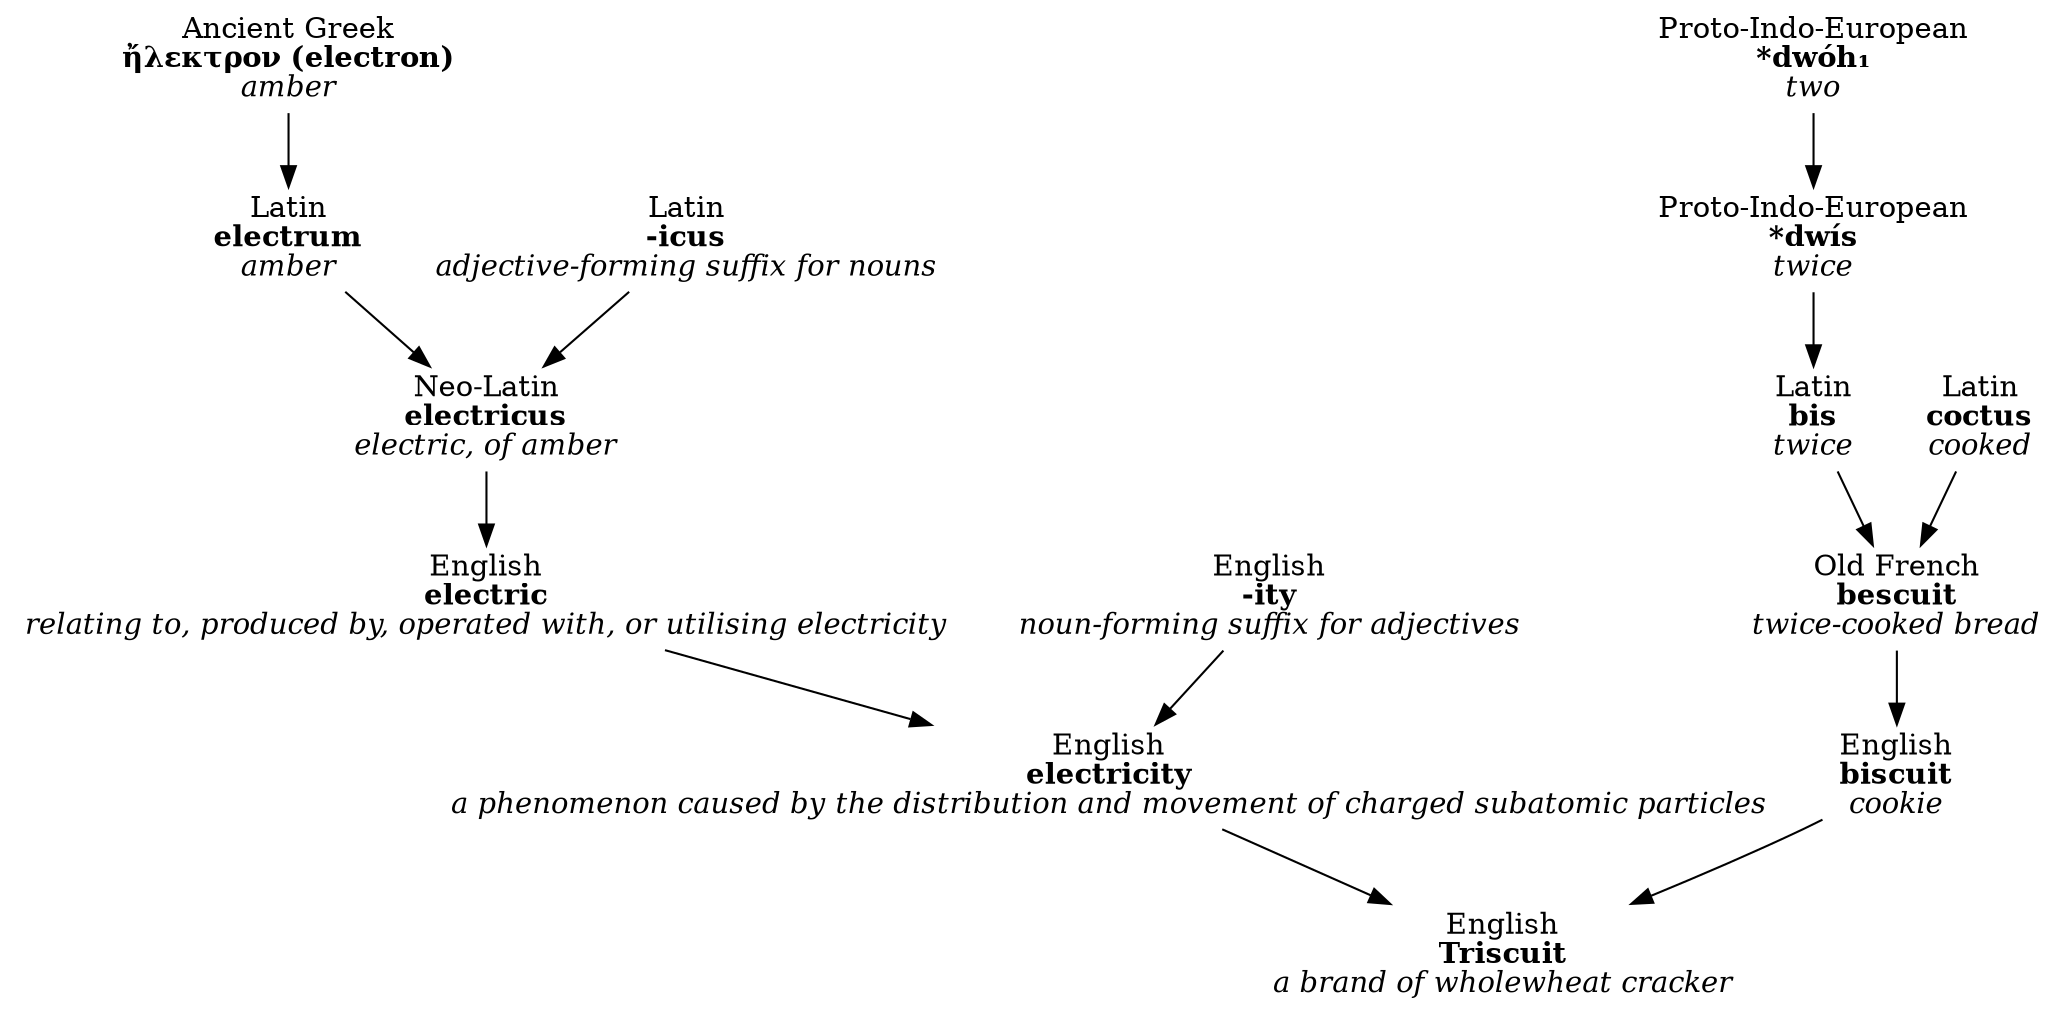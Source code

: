 digraph triscuit {
	node [shape=plaintext];

	elektron [label=<Ancient Greek<br/><b>ἤλεκτρον (electron)</b><br/><i>amber</i>>]
	electrum [label=<Latin<br/><b>electrum</b><br/><i>amber</i>>]
	icus [label=<Latin<br/><b>-icus</b><br/><i>adjective-forming suffix for nouns</i>>]
	electricus [label=<Neo-Latin<br/><b>electricus</b><br/><i>electric, of amber</i>>]
	electric [label=<English<br/><b>electric</b><br/><i>relating to, produced by, operated with, or utilising electricity</i>>]
	ity [label=<English<br/><b>-ity</b><br/><i>noun-forming suffix for adjectives</i>>]
	electricity [label=<English<br/><b>electricity</b><br/><i>a phenomenon caused by the distribution and movement of charged subatomic particles</i>>]
	
	dwoh [label=<Proto-Indo-European<br/><b>*dwóh₁</b><br/><i>two</i>>]
	dwis [label=<Proto-Indo-European<br/><b>*dwís</b><br/><i>twice</i>>]
	bis [label=<Latin<br/><b>bis</b><br/><i>twice</i>>]
	coctus [label=<Latin<br/><b>coctus</b><br/><i>cooked</i>>]
	bescuit [label=<Old French<br/><b>bescuit</b><br/><i>twice-cooked bread</i>>]
	biscuit [label=<English<br/><b>biscuit</b><br/><i>cookie</i>>]
	triscuit [label=<English<br/><b>Triscuit</b><br/><i>a brand of wholewheat cracker</i>>]
	
	elektron -> electrum;
	electrum -> electricus;
	icus -> electricus;
	electricus -> electric;
	electric -> electricity;
	ity -> electricity;
	electricity -> triscuit;
	
	dwoh -> dwis;
	dwis -> bis;
	bis -> bescuit;
	coctus -> bescuit;
	bescuit -> biscuit;
	biscuit -> triscuit;
}
